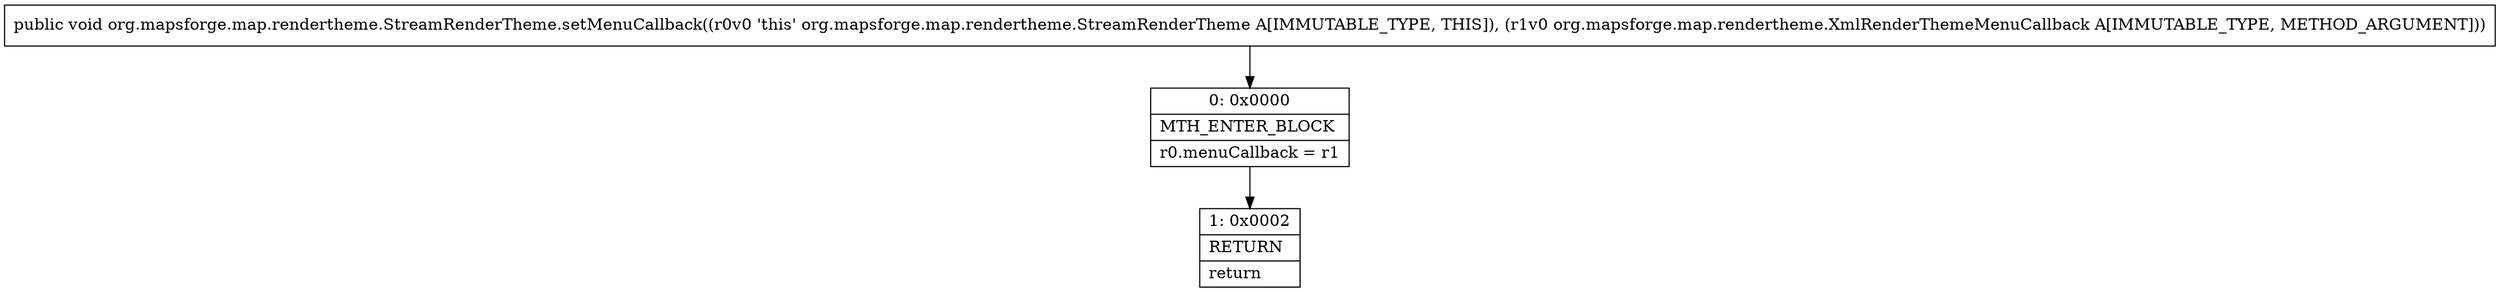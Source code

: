 digraph "CFG fororg.mapsforge.map.rendertheme.StreamRenderTheme.setMenuCallback(Lorg\/mapsforge\/map\/rendertheme\/XmlRenderThemeMenuCallback;)V" {
Node_0 [shape=record,label="{0\:\ 0x0000|MTH_ENTER_BLOCK\l|r0.menuCallback = r1\l}"];
Node_1 [shape=record,label="{1\:\ 0x0002|RETURN\l|return\l}"];
MethodNode[shape=record,label="{public void org.mapsforge.map.rendertheme.StreamRenderTheme.setMenuCallback((r0v0 'this' org.mapsforge.map.rendertheme.StreamRenderTheme A[IMMUTABLE_TYPE, THIS]), (r1v0 org.mapsforge.map.rendertheme.XmlRenderThemeMenuCallback A[IMMUTABLE_TYPE, METHOD_ARGUMENT])) }"];
MethodNode -> Node_0;
Node_0 -> Node_1;
}


